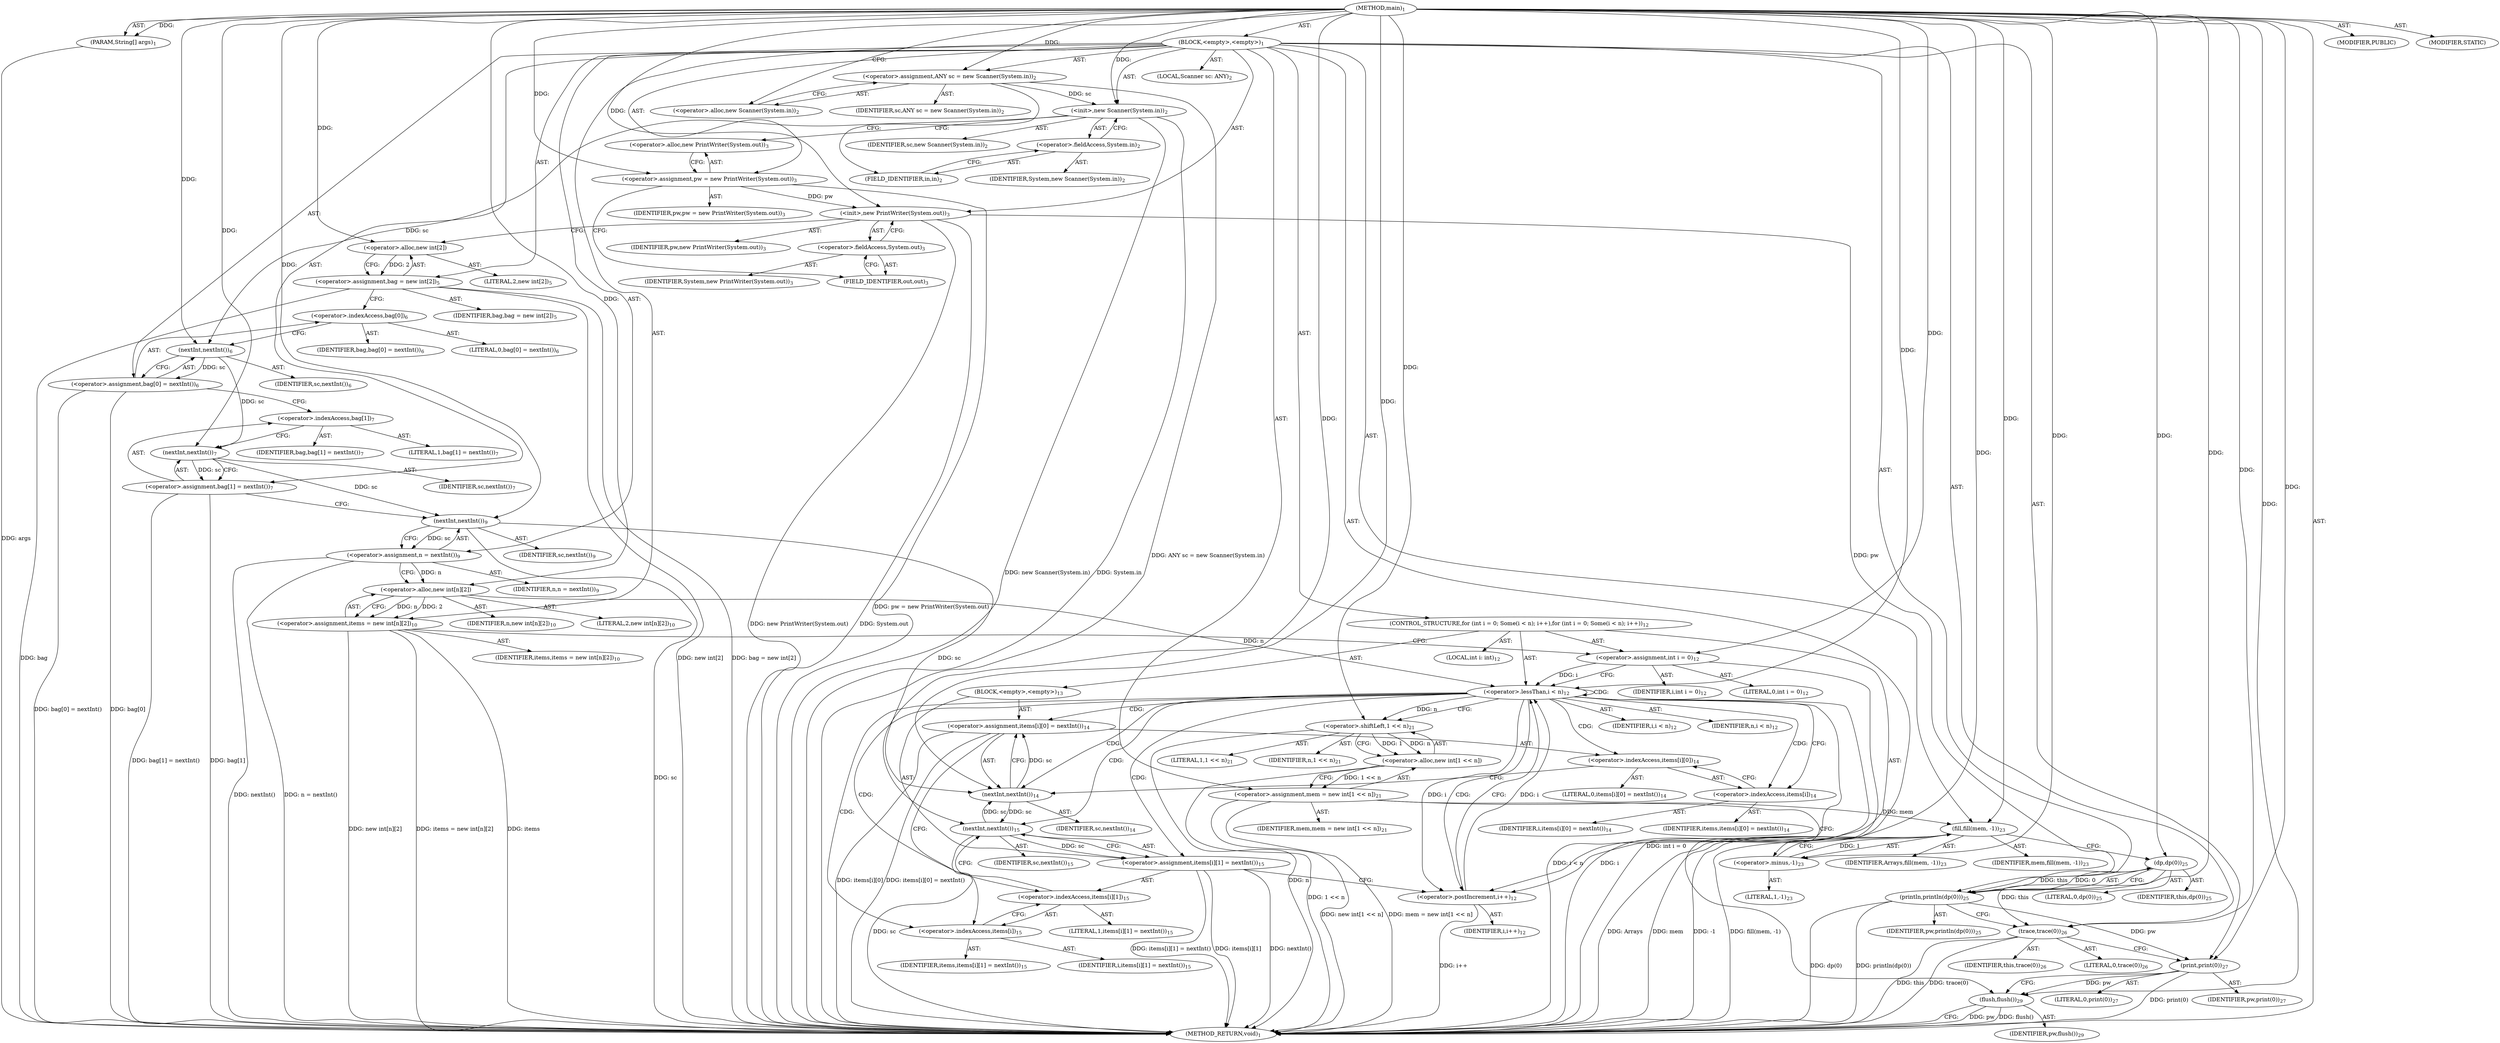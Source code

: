 digraph "main" {  
"19" [label = <(METHOD,main)<SUB>1</SUB>> ]
"20" [label = <(PARAM,String[] args)<SUB>1</SUB>> ]
"21" [label = <(BLOCK,&lt;empty&gt;,&lt;empty&gt;)<SUB>1</SUB>> ]
"4" [label = <(LOCAL,Scanner sc: ANY)<SUB>2</SUB>> ]
"22" [label = <(&lt;operator&gt;.assignment,ANY sc = new Scanner(System.in))<SUB>2</SUB>> ]
"23" [label = <(IDENTIFIER,sc,ANY sc = new Scanner(System.in))<SUB>2</SUB>> ]
"24" [label = <(&lt;operator&gt;.alloc,new Scanner(System.in))<SUB>2</SUB>> ]
"25" [label = <(&lt;init&gt;,new Scanner(System.in))<SUB>2</SUB>> ]
"3" [label = <(IDENTIFIER,sc,new Scanner(System.in))<SUB>2</SUB>> ]
"26" [label = <(&lt;operator&gt;.fieldAccess,System.in)<SUB>2</SUB>> ]
"27" [label = <(IDENTIFIER,System,new Scanner(System.in))<SUB>2</SUB>> ]
"28" [label = <(FIELD_IDENTIFIER,in,in)<SUB>2</SUB>> ]
"29" [label = <(&lt;operator&gt;.assignment,pw = new PrintWriter(System.out))<SUB>3</SUB>> ]
"30" [label = <(IDENTIFIER,pw,pw = new PrintWriter(System.out))<SUB>3</SUB>> ]
"31" [label = <(&lt;operator&gt;.alloc,new PrintWriter(System.out))<SUB>3</SUB>> ]
"32" [label = <(&lt;init&gt;,new PrintWriter(System.out))<SUB>3</SUB>> ]
"33" [label = <(IDENTIFIER,pw,new PrintWriter(System.out))<SUB>3</SUB>> ]
"34" [label = <(&lt;operator&gt;.fieldAccess,System.out)<SUB>3</SUB>> ]
"35" [label = <(IDENTIFIER,System,new PrintWriter(System.out))<SUB>3</SUB>> ]
"36" [label = <(FIELD_IDENTIFIER,out,out)<SUB>3</SUB>> ]
"37" [label = <(&lt;operator&gt;.assignment,bag = new int[2])<SUB>5</SUB>> ]
"38" [label = <(IDENTIFIER,bag,bag = new int[2])<SUB>5</SUB>> ]
"39" [label = <(&lt;operator&gt;.alloc,new int[2])> ]
"40" [label = <(LITERAL,2,new int[2])<SUB>5</SUB>> ]
"41" [label = <(&lt;operator&gt;.assignment,bag[0] = nextInt())<SUB>6</SUB>> ]
"42" [label = <(&lt;operator&gt;.indexAccess,bag[0])<SUB>6</SUB>> ]
"43" [label = <(IDENTIFIER,bag,bag[0] = nextInt())<SUB>6</SUB>> ]
"44" [label = <(LITERAL,0,bag[0] = nextInt())<SUB>6</SUB>> ]
"45" [label = <(nextInt,nextInt())<SUB>6</SUB>> ]
"46" [label = <(IDENTIFIER,sc,nextInt())<SUB>6</SUB>> ]
"47" [label = <(&lt;operator&gt;.assignment,bag[1] = nextInt())<SUB>7</SUB>> ]
"48" [label = <(&lt;operator&gt;.indexAccess,bag[1])<SUB>7</SUB>> ]
"49" [label = <(IDENTIFIER,bag,bag[1] = nextInt())<SUB>7</SUB>> ]
"50" [label = <(LITERAL,1,bag[1] = nextInt())<SUB>7</SUB>> ]
"51" [label = <(nextInt,nextInt())<SUB>7</SUB>> ]
"52" [label = <(IDENTIFIER,sc,nextInt())<SUB>7</SUB>> ]
"53" [label = <(&lt;operator&gt;.assignment,n = nextInt())<SUB>9</SUB>> ]
"54" [label = <(IDENTIFIER,n,n = nextInt())<SUB>9</SUB>> ]
"55" [label = <(nextInt,nextInt())<SUB>9</SUB>> ]
"56" [label = <(IDENTIFIER,sc,nextInt())<SUB>9</SUB>> ]
"57" [label = <(&lt;operator&gt;.assignment,items = new int[n][2])<SUB>10</SUB>> ]
"58" [label = <(IDENTIFIER,items,items = new int[n][2])<SUB>10</SUB>> ]
"59" [label = <(&lt;operator&gt;.alloc,new int[n][2])> ]
"60" [label = <(IDENTIFIER,n,new int[n][2])<SUB>10</SUB>> ]
"61" [label = <(LITERAL,2,new int[n][2])<SUB>10</SUB>> ]
"62" [label = <(CONTROL_STRUCTURE,for (int i = 0; Some(i &lt; n); i++),for (int i = 0; Some(i &lt; n); i++))<SUB>12</SUB>> ]
"63" [label = <(LOCAL,int i: int)<SUB>12</SUB>> ]
"64" [label = <(&lt;operator&gt;.assignment,int i = 0)<SUB>12</SUB>> ]
"65" [label = <(IDENTIFIER,i,int i = 0)<SUB>12</SUB>> ]
"66" [label = <(LITERAL,0,int i = 0)<SUB>12</SUB>> ]
"67" [label = <(&lt;operator&gt;.lessThan,i &lt; n)<SUB>12</SUB>> ]
"68" [label = <(IDENTIFIER,i,i &lt; n)<SUB>12</SUB>> ]
"69" [label = <(IDENTIFIER,n,i &lt; n)<SUB>12</SUB>> ]
"70" [label = <(&lt;operator&gt;.postIncrement,i++)<SUB>12</SUB>> ]
"71" [label = <(IDENTIFIER,i,i++)<SUB>12</SUB>> ]
"72" [label = <(BLOCK,&lt;empty&gt;,&lt;empty&gt;)<SUB>13</SUB>> ]
"73" [label = <(&lt;operator&gt;.assignment,items[i][0] = nextInt())<SUB>14</SUB>> ]
"74" [label = <(&lt;operator&gt;.indexAccess,items[i][0])<SUB>14</SUB>> ]
"75" [label = <(&lt;operator&gt;.indexAccess,items[i])<SUB>14</SUB>> ]
"76" [label = <(IDENTIFIER,items,items[i][0] = nextInt())<SUB>14</SUB>> ]
"77" [label = <(IDENTIFIER,i,items[i][0] = nextInt())<SUB>14</SUB>> ]
"78" [label = <(LITERAL,0,items[i][0] = nextInt())<SUB>14</SUB>> ]
"79" [label = <(nextInt,nextInt())<SUB>14</SUB>> ]
"80" [label = <(IDENTIFIER,sc,nextInt())<SUB>14</SUB>> ]
"81" [label = <(&lt;operator&gt;.assignment,items[i][1] = nextInt())<SUB>15</SUB>> ]
"82" [label = <(&lt;operator&gt;.indexAccess,items[i][1])<SUB>15</SUB>> ]
"83" [label = <(&lt;operator&gt;.indexAccess,items[i])<SUB>15</SUB>> ]
"84" [label = <(IDENTIFIER,items,items[i][1] = nextInt())<SUB>15</SUB>> ]
"85" [label = <(IDENTIFIER,i,items[i][1] = nextInt())<SUB>15</SUB>> ]
"86" [label = <(LITERAL,1,items[i][1] = nextInt())<SUB>15</SUB>> ]
"87" [label = <(nextInt,nextInt())<SUB>15</SUB>> ]
"88" [label = <(IDENTIFIER,sc,nextInt())<SUB>15</SUB>> ]
"89" [label = <(&lt;operator&gt;.assignment,mem = new int[1 &lt;&lt; n])<SUB>21</SUB>> ]
"90" [label = <(IDENTIFIER,mem,mem = new int[1 &lt;&lt; n])<SUB>21</SUB>> ]
"91" [label = <(&lt;operator&gt;.alloc,new int[1 &lt;&lt; n])> ]
"92" [label = <(&lt;operator&gt;.shiftLeft,1 &lt;&lt; n)<SUB>21</SUB>> ]
"93" [label = <(LITERAL,1,1 &lt;&lt; n)<SUB>21</SUB>> ]
"94" [label = <(IDENTIFIER,n,1 &lt;&lt; n)<SUB>21</SUB>> ]
"95" [label = <(fill,fill(mem, -1))<SUB>23</SUB>> ]
"96" [label = <(IDENTIFIER,Arrays,fill(mem, -1))<SUB>23</SUB>> ]
"97" [label = <(IDENTIFIER,mem,fill(mem, -1))<SUB>23</SUB>> ]
"98" [label = <(&lt;operator&gt;.minus,-1)<SUB>23</SUB>> ]
"99" [label = <(LITERAL,1,-1)<SUB>23</SUB>> ]
"100" [label = <(println,println(dp(0)))<SUB>25</SUB>> ]
"101" [label = <(IDENTIFIER,pw,println(dp(0)))<SUB>25</SUB>> ]
"102" [label = <(dp,dp(0))<SUB>25</SUB>> ]
"103" [label = <(IDENTIFIER,this,dp(0))<SUB>25</SUB>> ]
"104" [label = <(LITERAL,0,dp(0))<SUB>25</SUB>> ]
"105" [label = <(trace,trace(0))<SUB>26</SUB>> ]
"106" [label = <(IDENTIFIER,this,trace(0))<SUB>26</SUB>> ]
"107" [label = <(LITERAL,0,trace(0))<SUB>26</SUB>> ]
"108" [label = <(print,print(0))<SUB>27</SUB>> ]
"109" [label = <(IDENTIFIER,pw,print(0))<SUB>27</SUB>> ]
"110" [label = <(LITERAL,0,print(0))<SUB>27</SUB>> ]
"111" [label = <(flush,flush())<SUB>29</SUB>> ]
"112" [label = <(IDENTIFIER,pw,flush())<SUB>29</SUB>> ]
"113" [label = <(MODIFIER,PUBLIC)> ]
"114" [label = <(MODIFIER,STATIC)> ]
"115" [label = <(METHOD_RETURN,void)<SUB>1</SUB>> ]
  "19" -> "20"  [ label = "AST: "] 
  "19" -> "21"  [ label = "AST: "] 
  "19" -> "113"  [ label = "AST: "] 
  "19" -> "114"  [ label = "AST: "] 
  "19" -> "115"  [ label = "AST: "] 
  "21" -> "4"  [ label = "AST: "] 
  "21" -> "22"  [ label = "AST: "] 
  "21" -> "25"  [ label = "AST: "] 
  "21" -> "29"  [ label = "AST: "] 
  "21" -> "32"  [ label = "AST: "] 
  "21" -> "37"  [ label = "AST: "] 
  "21" -> "41"  [ label = "AST: "] 
  "21" -> "47"  [ label = "AST: "] 
  "21" -> "53"  [ label = "AST: "] 
  "21" -> "57"  [ label = "AST: "] 
  "21" -> "62"  [ label = "AST: "] 
  "21" -> "89"  [ label = "AST: "] 
  "21" -> "95"  [ label = "AST: "] 
  "21" -> "100"  [ label = "AST: "] 
  "21" -> "105"  [ label = "AST: "] 
  "21" -> "108"  [ label = "AST: "] 
  "21" -> "111"  [ label = "AST: "] 
  "22" -> "23"  [ label = "AST: "] 
  "22" -> "24"  [ label = "AST: "] 
  "25" -> "3"  [ label = "AST: "] 
  "25" -> "26"  [ label = "AST: "] 
  "26" -> "27"  [ label = "AST: "] 
  "26" -> "28"  [ label = "AST: "] 
  "29" -> "30"  [ label = "AST: "] 
  "29" -> "31"  [ label = "AST: "] 
  "32" -> "33"  [ label = "AST: "] 
  "32" -> "34"  [ label = "AST: "] 
  "34" -> "35"  [ label = "AST: "] 
  "34" -> "36"  [ label = "AST: "] 
  "37" -> "38"  [ label = "AST: "] 
  "37" -> "39"  [ label = "AST: "] 
  "39" -> "40"  [ label = "AST: "] 
  "41" -> "42"  [ label = "AST: "] 
  "41" -> "45"  [ label = "AST: "] 
  "42" -> "43"  [ label = "AST: "] 
  "42" -> "44"  [ label = "AST: "] 
  "45" -> "46"  [ label = "AST: "] 
  "47" -> "48"  [ label = "AST: "] 
  "47" -> "51"  [ label = "AST: "] 
  "48" -> "49"  [ label = "AST: "] 
  "48" -> "50"  [ label = "AST: "] 
  "51" -> "52"  [ label = "AST: "] 
  "53" -> "54"  [ label = "AST: "] 
  "53" -> "55"  [ label = "AST: "] 
  "55" -> "56"  [ label = "AST: "] 
  "57" -> "58"  [ label = "AST: "] 
  "57" -> "59"  [ label = "AST: "] 
  "59" -> "60"  [ label = "AST: "] 
  "59" -> "61"  [ label = "AST: "] 
  "62" -> "63"  [ label = "AST: "] 
  "62" -> "64"  [ label = "AST: "] 
  "62" -> "67"  [ label = "AST: "] 
  "62" -> "70"  [ label = "AST: "] 
  "62" -> "72"  [ label = "AST: "] 
  "64" -> "65"  [ label = "AST: "] 
  "64" -> "66"  [ label = "AST: "] 
  "67" -> "68"  [ label = "AST: "] 
  "67" -> "69"  [ label = "AST: "] 
  "70" -> "71"  [ label = "AST: "] 
  "72" -> "73"  [ label = "AST: "] 
  "72" -> "81"  [ label = "AST: "] 
  "73" -> "74"  [ label = "AST: "] 
  "73" -> "79"  [ label = "AST: "] 
  "74" -> "75"  [ label = "AST: "] 
  "74" -> "78"  [ label = "AST: "] 
  "75" -> "76"  [ label = "AST: "] 
  "75" -> "77"  [ label = "AST: "] 
  "79" -> "80"  [ label = "AST: "] 
  "81" -> "82"  [ label = "AST: "] 
  "81" -> "87"  [ label = "AST: "] 
  "82" -> "83"  [ label = "AST: "] 
  "82" -> "86"  [ label = "AST: "] 
  "83" -> "84"  [ label = "AST: "] 
  "83" -> "85"  [ label = "AST: "] 
  "87" -> "88"  [ label = "AST: "] 
  "89" -> "90"  [ label = "AST: "] 
  "89" -> "91"  [ label = "AST: "] 
  "91" -> "92"  [ label = "AST: "] 
  "92" -> "93"  [ label = "AST: "] 
  "92" -> "94"  [ label = "AST: "] 
  "95" -> "96"  [ label = "AST: "] 
  "95" -> "97"  [ label = "AST: "] 
  "95" -> "98"  [ label = "AST: "] 
  "98" -> "99"  [ label = "AST: "] 
  "100" -> "101"  [ label = "AST: "] 
  "100" -> "102"  [ label = "AST: "] 
  "102" -> "103"  [ label = "AST: "] 
  "102" -> "104"  [ label = "AST: "] 
  "105" -> "106"  [ label = "AST: "] 
  "105" -> "107"  [ label = "AST: "] 
  "108" -> "109"  [ label = "AST: "] 
  "108" -> "110"  [ label = "AST: "] 
  "111" -> "112"  [ label = "AST: "] 
  "22" -> "28"  [ label = "CFG: "] 
  "25" -> "31"  [ label = "CFG: "] 
  "29" -> "36"  [ label = "CFG: "] 
  "32" -> "39"  [ label = "CFG: "] 
  "37" -> "42"  [ label = "CFG: "] 
  "41" -> "48"  [ label = "CFG: "] 
  "47" -> "55"  [ label = "CFG: "] 
  "53" -> "59"  [ label = "CFG: "] 
  "57" -> "64"  [ label = "CFG: "] 
  "89" -> "98"  [ label = "CFG: "] 
  "95" -> "102"  [ label = "CFG: "] 
  "100" -> "105"  [ label = "CFG: "] 
  "105" -> "108"  [ label = "CFG: "] 
  "108" -> "111"  [ label = "CFG: "] 
  "111" -> "115"  [ label = "CFG: "] 
  "24" -> "22"  [ label = "CFG: "] 
  "26" -> "25"  [ label = "CFG: "] 
  "31" -> "29"  [ label = "CFG: "] 
  "34" -> "32"  [ label = "CFG: "] 
  "39" -> "37"  [ label = "CFG: "] 
  "42" -> "45"  [ label = "CFG: "] 
  "45" -> "41"  [ label = "CFG: "] 
  "48" -> "51"  [ label = "CFG: "] 
  "51" -> "47"  [ label = "CFG: "] 
  "55" -> "53"  [ label = "CFG: "] 
  "59" -> "57"  [ label = "CFG: "] 
  "64" -> "67"  [ label = "CFG: "] 
  "67" -> "75"  [ label = "CFG: "] 
  "67" -> "92"  [ label = "CFG: "] 
  "70" -> "67"  [ label = "CFG: "] 
  "91" -> "89"  [ label = "CFG: "] 
  "98" -> "95"  [ label = "CFG: "] 
  "102" -> "100"  [ label = "CFG: "] 
  "28" -> "26"  [ label = "CFG: "] 
  "36" -> "34"  [ label = "CFG: "] 
  "73" -> "83"  [ label = "CFG: "] 
  "81" -> "70"  [ label = "CFG: "] 
  "92" -> "91"  [ label = "CFG: "] 
  "74" -> "79"  [ label = "CFG: "] 
  "79" -> "73"  [ label = "CFG: "] 
  "82" -> "87"  [ label = "CFG: "] 
  "87" -> "81"  [ label = "CFG: "] 
  "75" -> "74"  [ label = "CFG: "] 
  "83" -> "82"  [ label = "CFG: "] 
  "19" -> "24"  [ label = "CFG: "] 
  "20" -> "115"  [ label = "DDG: args"] 
  "22" -> "115"  [ label = "DDG: ANY sc = new Scanner(System.in)"] 
  "25" -> "115"  [ label = "DDG: System.in"] 
  "25" -> "115"  [ label = "DDG: new Scanner(System.in)"] 
  "29" -> "115"  [ label = "DDG: pw = new PrintWriter(System.out)"] 
  "32" -> "115"  [ label = "DDG: System.out"] 
  "32" -> "115"  [ label = "DDG: new PrintWriter(System.out)"] 
  "37" -> "115"  [ label = "DDG: bag"] 
  "37" -> "115"  [ label = "DDG: new int[2]"] 
  "37" -> "115"  [ label = "DDG: bag = new int[2]"] 
  "41" -> "115"  [ label = "DDG: bag[0]"] 
  "41" -> "115"  [ label = "DDG: bag[0] = nextInt()"] 
  "47" -> "115"  [ label = "DDG: bag[1]"] 
  "47" -> "115"  [ label = "DDG: bag[1] = nextInt()"] 
  "55" -> "115"  [ label = "DDG: sc"] 
  "53" -> "115"  [ label = "DDG: nextInt()"] 
  "53" -> "115"  [ label = "DDG: n = nextInt()"] 
  "57" -> "115"  [ label = "DDG: items"] 
  "57" -> "115"  [ label = "DDG: new int[n][2]"] 
  "57" -> "115"  [ label = "DDG: items = new int[n][2]"] 
  "64" -> "115"  [ label = "DDG: int i = 0"] 
  "67" -> "115"  [ label = "DDG: i"] 
  "67" -> "115"  [ label = "DDG: i &lt; n"] 
  "92" -> "115"  [ label = "DDG: n"] 
  "91" -> "115"  [ label = "DDG: 1 &lt;&lt; n"] 
  "89" -> "115"  [ label = "DDG: new int[1 &lt;&lt; n]"] 
  "89" -> "115"  [ label = "DDG: mem = new int[1 &lt;&lt; n]"] 
  "95" -> "115"  [ label = "DDG: mem"] 
  "95" -> "115"  [ label = "DDG: -1"] 
  "95" -> "115"  [ label = "DDG: fill(mem, -1)"] 
  "100" -> "115"  [ label = "DDG: dp(0)"] 
  "100" -> "115"  [ label = "DDG: println(dp(0))"] 
  "105" -> "115"  [ label = "DDG: this"] 
  "105" -> "115"  [ label = "DDG: trace(0)"] 
  "108" -> "115"  [ label = "DDG: print(0)"] 
  "111" -> "115"  [ label = "DDG: pw"] 
  "111" -> "115"  [ label = "DDG: flush()"] 
  "73" -> "115"  [ label = "DDG: items[i][0]"] 
  "73" -> "115"  [ label = "DDG: items[i][0] = nextInt()"] 
  "81" -> "115"  [ label = "DDG: items[i][1]"] 
  "87" -> "115"  [ label = "DDG: sc"] 
  "81" -> "115"  [ label = "DDG: nextInt()"] 
  "81" -> "115"  [ label = "DDG: items[i][1] = nextInt()"] 
  "70" -> "115"  [ label = "DDG: i++"] 
  "95" -> "115"  [ label = "DDG: Arrays"] 
  "19" -> "20"  [ label = "DDG: "] 
  "19" -> "22"  [ label = "DDG: "] 
  "19" -> "29"  [ label = "DDG: "] 
  "39" -> "37"  [ label = "DDG: 2"] 
  "45" -> "41"  [ label = "DDG: sc"] 
  "51" -> "47"  [ label = "DDG: sc"] 
  "55" -> "53"  [ label = "DDG: sc"] 
  "59" -> "57"  [ label = "DDG: n"] 
  "59" -> "57"  [ label = "DDG: 2"] 
  "91" -> "89"  [ label = "DDG: 1 &lt;&lt; n"] 
  "22" -> "25"  [ label = "DDG: sc"] 
  "19" -> "25"  [ label = "DDG: "] 
  "29" -> "32"  [ label = "DDG: pw"] 
  "19" -> "32"  [ label = "DDG: "] 
  "19" -> "64"  [ label = "DDG: "] 
  "19" -> "95"  [ label = "DDG: "] 
  "89" -> "95"  [ label = "DDG: mem"] 
  "98" -> "95"  [ label = "DDG: 1"] 
  "32" -> "100"  [ label = "DDG: pw"] 
  "19" -> "100"  [ label = "DDG: "] 
  "102" -> "100"  [ label = "DDG: this"] 
  "102" -> "100"  [ label = "DDG: 0"] 
  "102" -> "105"  [ label = "DDG: this"] 
  "19" -> "105"  [ label = "DDG: "] 
  "100" -> "108"  [ label = "DDG: pw"] 
  "19" -> "108"  [ label = "DDG: "] 
  "108" -> "111"  [ label = "DDG: pw"] 
  "19" -> "111"  [ label = "DDG: "] 
  "19" -> "39"  [ label = "DDG: "] 
  "25" -> "45"  [ label = "DDG: sc"] 
  "19" -> "45"  [ label = "DDG: "] 
  "45" -> "51"  [ label = "DDG: sc"] 
  "19" -> "51"  [ label = "DDG: "] 
  "51" -> "55"  [ label = "DDG: sc"] 
  "19" -> "55"  [ label = "DDG: "] 
  "53" -> "59"  [ label = "DDG: n"] 
  "19" -> "59"  [ label = "DDG: "] 
  "64" -> "67"  [ label = "DDG: i"] 
  "70" -> "67"  [ label = "DDG: i"] 
  "19" -> "67"  [ label = "DDG: "] 
  "59" -> "67"  [ label = "DDG: n"] 
  "67" -> "70"  [ label = "DDG: i"] 
  "19" -> "70"  [ label = "DDG: "] 
  "79" -> "73"  [ label = "DDG: sc"] 
  "87" -> "81"  [ label = "DDG: sc"] 
  "92" -> "91"  [ label = "DDG: 1"] 
  "92" -> "91"  [ label = "DDG: n"] 
  "19" -> "98"  [ label = "DDG: "] 
  "19" -> "102"  [ label = "DDG: "] 
  "19" -> "92"  [ label = "DDG: "] 
  "67" -> "92"  [ label = "DDG: n"] 
  "55" -> "79"  [ label = "DDG: sc"] 
  "87" -> "79"  [ label = "DDG: sc"] 
  "19" -> "79"  [ label = "DDG: "] 
  "79" -> "87"  [ label = "DDG: sc"] 
  "19" -> "87"  [ label = "DDG: "] 
  "67" -> "73"  [ label = "CDG: "] 
  "67" -> "87"  [ label = "CDG: "] 
  "67" -> "83"  [ label = "CDG: "] 
  "67" -> "75"  [ label = "CDG: "] 
  "67" -> "82"  [ label = "CDG: "] 
  "67" -> "81"  [ label = "CDG: "] 
  "67" -> "67"  [ label = "CDG: "] 
  "67" -> "70"  [ label = "CDG: "] 
  "67" -> "74"  [ label = "CDG: "] 
  "67" -> "79"  [ label = "CDG: "] 
}
